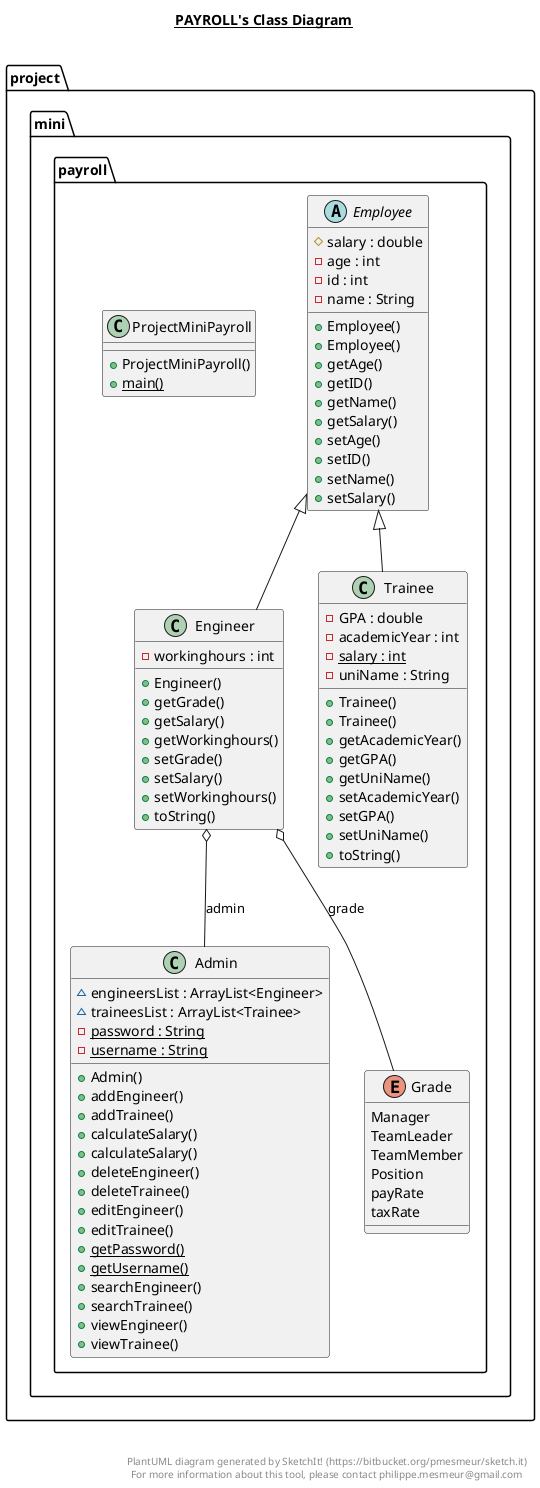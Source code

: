 @startuml

title __PAYROLL's Class Diagram__\n

  namespace project.mini.payroll {
    class project.mini.payroll.Admin {
        ~ engineersList : ArrayList<Engineer>
        ~ traineesList : ArrayList<Trainee>
        {static} - password : String
        {static} - username : String
        + Admin()
        + addEngineer()
        + addTrainee()
        + calculateSalary()
        + calculateSalary()
        + deleteEngineer()
        + deleteTrainee()
        + editEngineer()
        + editTrainee()
        {static} + getPassword()
        {static} + getUsername()
        + searchEngineer()
        + searchTrainee()
        + viewEngineer()
        + viewTrainee()
    }
  }
  

  namespace project.mini.payroll {
    abstract class project.mini.payroll.Employee {
        # salary : double
        - age : int
        - id : int
        - name : String
        + Employee()
        + Employee()
        + getAge()
        + getID()
        + getName()
        + getSalary()
        + setAge()
        + setID()
        + setName()
        + setSalary()
    }
  }
  

  namespace project.mini.payroll {
    class project.mini.payroll.Engineer {
        - workinghours : int
        + Engineer()
        + getGrade()
        + getSalary()
        + getWorkinghours()
        + setGrade()
        + setSalary()
        + setWorkinghours()
        + toString()
    }
  }
  

  namespace project.mini.payroll {
    enum Grade {
      Manager
      TeamLeader
      TeamMember
      Position
      payRate
      taxRate
    }
  }
  

  namespace project.mini.payroll {
    class project.mini.payroll.ProjectMiniPayroll {
        + ProjectMiniPayroll()
        {static} + main()
    }
  }
  

  namespace project.mini.payroll {
    class project.mini.payroll.Trainee {
        - GPA : double
        - academicYear : int
        {static} - salary : int
        - uniName : String
        + Trainee()
        + Trainee()
        + getAcademicYear()
        + getGPA()
        + getUniName()
        + setAcademicYear()
        + setGPA()
        + setUniName()
        + toString()
    }
  }
  

  project.mini.payroll.Engineer -up-|> project.mini.payroll.Employee
  project.mini.payroll.Engineer o-- project.mini.payroll.Admin : admin
  project.mini.payroll.Engineer o-- project.mini.payroll.Grade : grade
  project.mini.payroll.Trainee -up-|> project.mini.payroll.Employee


right footer


PlantUML diagram generated by SketchIt! (https://bitbucket.org/pmesmeur/sketch.it)
For more information about this tool, please contact philippe.mesmeur@gmail.com
endfooter

@enduml
